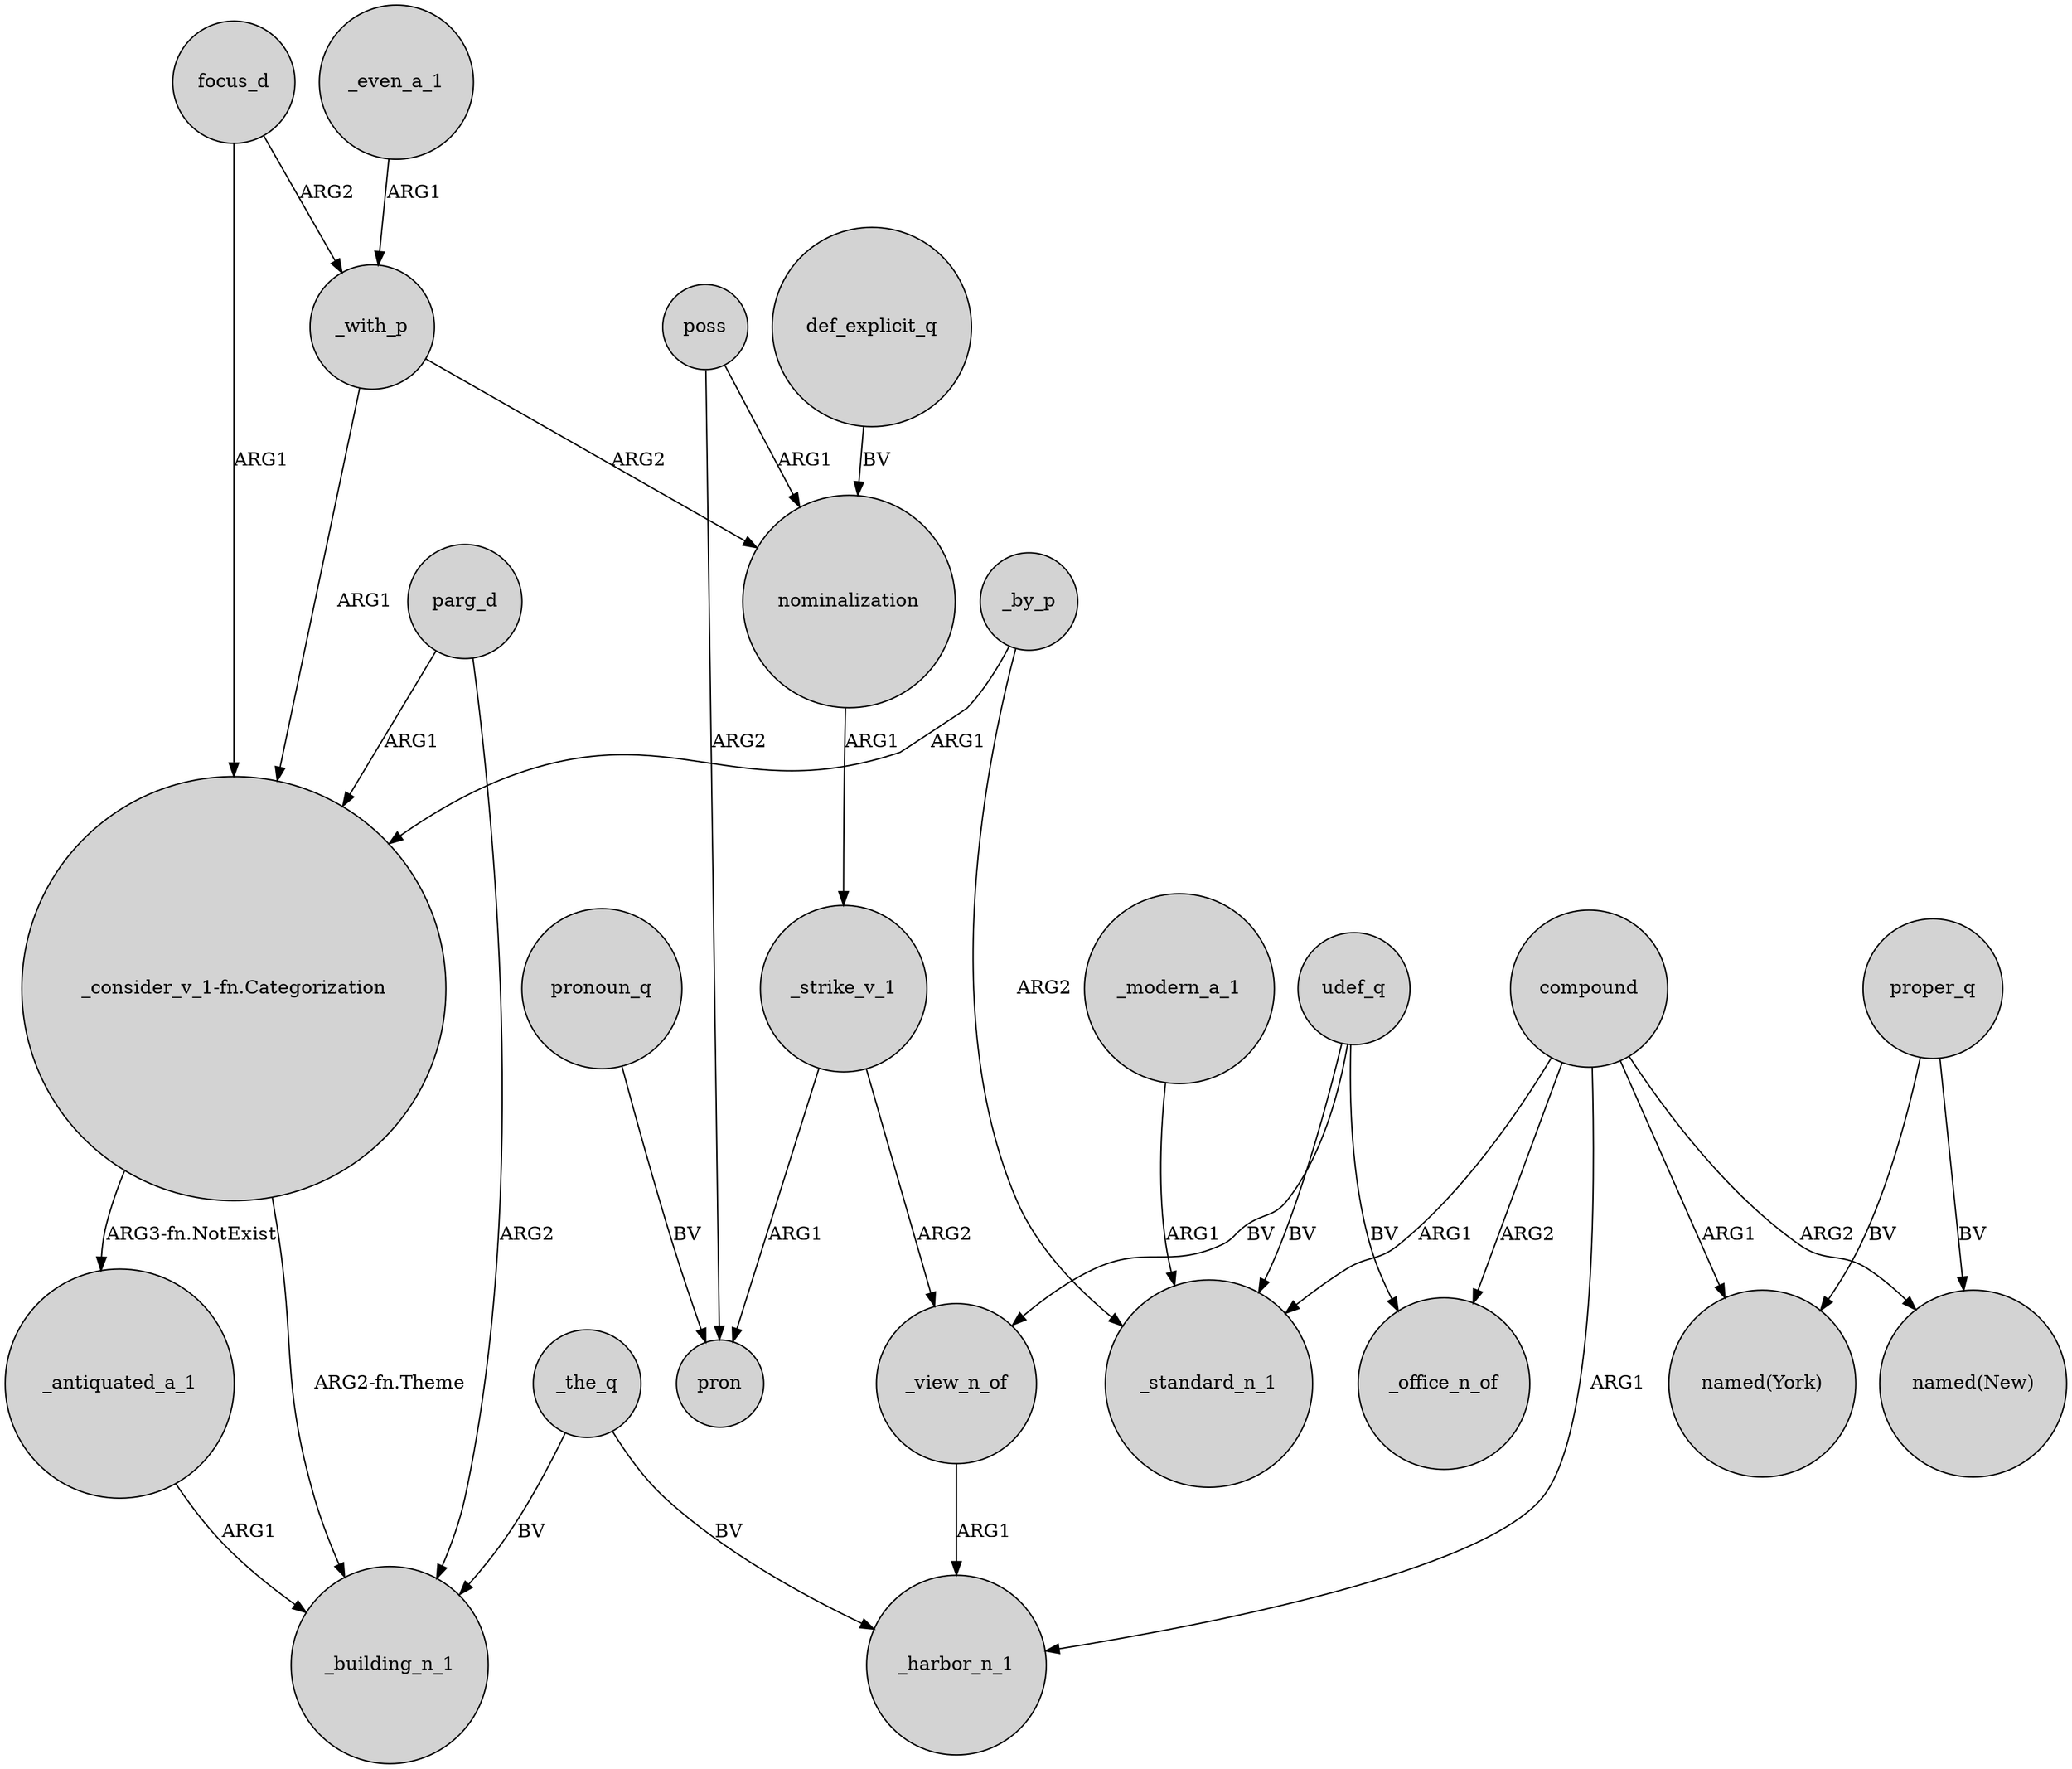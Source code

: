 digraph {
	node [shape=circle style=filled]
	focus_d -> "_consider_v_1-fn.Categorization" [label=ARG1]
	udef_q -> _office_n_of [label=BV]
	_even_a_1 -> _with_p [label=ARG1]
	compound -> "named(New)" [label=ARG2]
	poss -> pron [label=ARG2]
	_with_p -> nominalization [label=ARG2]
	proper_q -> "named(New)" [label=BV]
	parg_d -> _building_n_1 [label=ARG2]
	_view_n_of -> _harbor_n_1 [label=ARG1]
	_strike_v_1 -> _view_n_of [label=ARG2]
	parg_d -> "_consider_v_1-fn.Categorization" [label=ARG1]
	"_consider_v_1-fn.Categorization" -> _building_n_1 [label="ARG2-fn.Theme"]
	focus_d -> _with_p [label=ARG2]
	_by_p -> _standard_n_1 [label=ARG2]
	_modern_a_1 -> _standard_n_1 [label=ARG1]
	_antiquated_a_1 -> _building_n_1 [label=ARG1]
	poss -> nominalization [label=ARG1]
	pronoun_q -> pron [label=BV]
	_the_q -> _building_n_1 [label=BV]
	compound -> "named(York)" [label=ARG1]
	_strike_v_1 -> pron [label=ARG1]
	nominalization -> _strike_v_1 [label=ARG1]
	"_consider_v_1-fn.Categorization" -> _antiquated_a_1 [label="ARG3-fn.NotExist"]
	compound -> _harbor_n_1 [label=ARG1]
	def_explicit_q -> nominalization [label=BV]
	_the_q -> _harbor_n_1 [label=BV]
	_by_p -> "_consider_v_1-fn.Categorization" [label=ARG1]
	_with_p -> "_consider_v_1-fn.Categorization" [label=ARG1]
	proper_q -> "named(York)" [label=BV]
	udef_q -> _standard_n_1 [label=BV]
	udef_q -> _view_n_of [label=BV]
	compound -> _standard_n_1 [label=ARG1]
	compound -> _office_n_of [label=ARG2]
}
